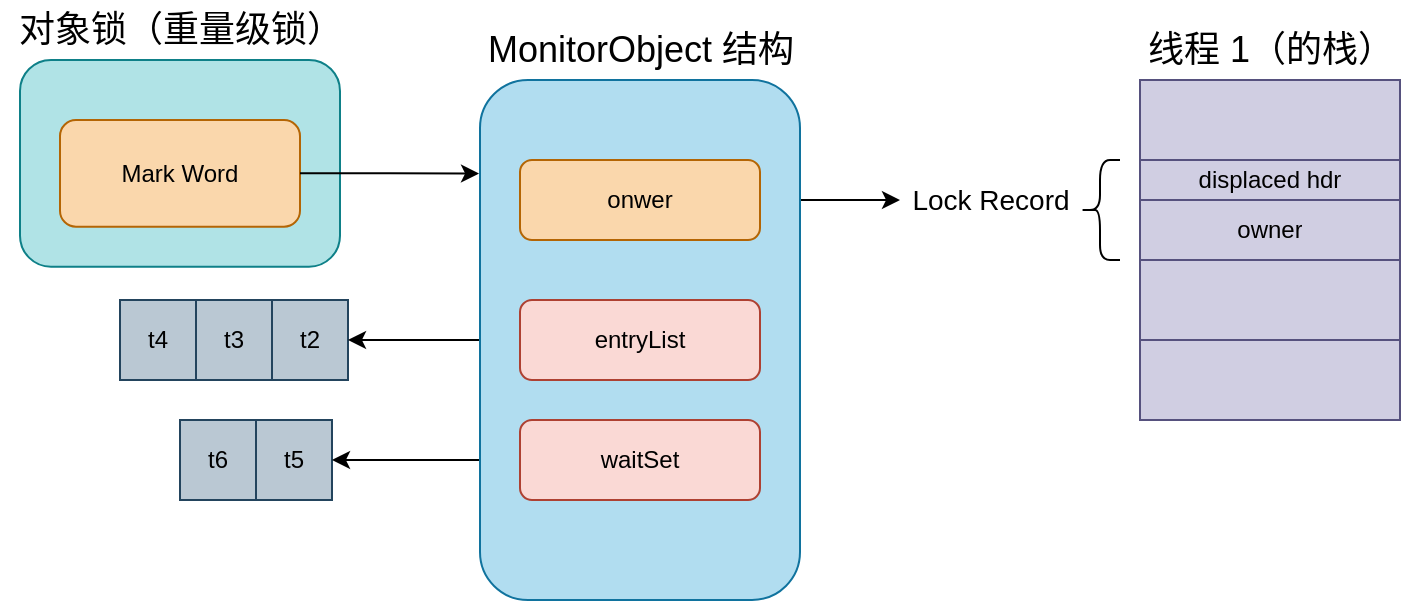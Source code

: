 <mxfile version="13.9.9" type="device"><diagram id="Q6DShFIp7_EKnKxk367i" name="第 1 页"><mxGraphModel dx="1038" dy="607" grid="1" gridSize="10" guides="0" tooltips="1" connect="1" arrows="1" fold="1" page="1" pageScale="1" pageWidth="827" pageHeight="1169" math="0" shadow="0"><root><mxCell id="0"/><mxCell id="1" parent="0"/><mxCell id="j8KPaKfwZ495YHeI99Ik-62" style="edgeStyle=orthogonalEdgeStyle;rounded=0;orthogonalLoop=1;jettySize=auto;html=1;fontSize=14;" edge="1" parent="1" source="j8KPaKfwZ495YHeI99Ik-6" target="j8KPaKfwZ495YHeI99Ik-61"><mxGeometry relative="1" as="geometry"/></mxCell><mxCell id="j8KPaKfwZ495YHeI99Ik-97" value="" style="group" vertex="1" connectable="0" parent="1"><mxGeometry x="570" y="220" width="255" height="200" as="geometry"/></mxCell><mxCell id="j8KPaKfwZ495YHeI99Ik-19" value="线程 1（的栈）" style="text;html=1;align=center;verticalAlign=middle;resizable=0;points=[];autosize=1;fontSize=18;" vertex="1" parent="j8KPaKfwZ495YHeI99Ik-97"><mxGeometry x="115" width="140" height="30" as="geometry"/></mxCell><mxCell id="j8KPaKfwZ495YHeI99Ik-25" value="" style="shape=table;html=1;whiteSpace=wrap;startSize=0;container=1;collapsible=0;childLayout=tableLayout;fillColor=#d0cee2;fontSize=18;strokeColor=#56517e;" vertex="1" parent="j8KPaKfwZ495YHeI99Ik-97"><mxGeometry x="120" y="30" width="130" height="170" as="geometry"/></mxCell><mxCell id="j8KPaKfwZ495YHeI99Ik-59" style="shape=partialRectangle;html=1;whiteSpace=wrap;collapsible=0;dropTarget=0;pointerEvents=0;fillColor=none;top=0;left=0;bottom=0;right=0;points=[[0,0.5],[1,0.5]];portConstraint=eastwest;" vertex="1" parent="j8KPaKfwZ495YHeI99Ik-25"><mxGeometry width="130" height="40" as="geometry"/></mxCell><mxCell id="j8KPaKfwZ495YHeI99Ik-60" style="shape=partialRectangle;html=1;whiteSpace=wrap;connectable=0;fillColor=none;top=0;left=0;bottom=0;right=0;overflow=hidden;" vertex="1" parent="j8KPaKfwZ495YHeI99Ik-59"><mxGeometry width="130" height="40" as="geometry"/></mxCell><mxCell id="j8KPaKfwZ495YHeI99Ik-57" style="shape=partialRectangle;html=1;whiteSpace=wrap;collapsible=0;dropTarget=0;pointerEvents=0;fillColor=none;top=0;left=0;bottom=0;right=0;points=[[0,0.5],[1,0.5]];portConstraint=eastwest;" vertex="1" parent="j8KPaKfwZ495YHeI99Ik-25"><mxGeometry y="40" width="130" height="20" as="geometry"/></mxCell><mxCell id="j8KPaKfwZ495YHeI99Ik-58" value="displaced hdr" style="shape=partialRectangle;html=1;whiteSpace=wrap;connectable=0;fillColor=none;top=0;left=0;bottom=0;right=0;overflow=hidden;" vertex="1" parent="j8KPaKfwZ495YHeI99Ik-57"><mxGeometry width="130" height="20" as="geometry"/></mxCell><mxCell id="j8KPaKfwZ495YHeI99Ik-55" style="shape=partialRectangle;html=1;whiteSpace=wrap;collapsible=0;dropTarget=0;pointerEvents=0;fillColor=none;top=0;left=0;bottom=0;right=0;points=[[0,0.5],[1,0.5]];portConstraint=eastwest;" vertex="1" parent="j8KPaKfwZ495YHeI99Ik-25"><mxGeometry y="60" width="130" height="30" as="geometry"/></mxCell><mxCell id="j8KPaKfwZ495YHeI99Ik-56" value="owner" style="shape=partialRectangle;html=1;whiteSpace=wrap;connectable=0;fillColor=none;top=0;left=0;bottom=0;right=0;overflow=hidden;" vertex="1" parent="j8KPaKfwZ495YHeI99Ik-55"><mxGeometry width="130" height="30" as="geometry"/></mxCell><mxCell id="j8KPaKfwZ495YHeI99Ik-53" style="shape=partialRectangle;html=1;whiteSpace=wrap;collapsible=0;dropTarget=0;pointerEvents=0;fillColor=none;top=0;left=0;bottom=0;right=0;points=[[0,0.5],[1,0.5]];portConstraint=eastwest;" vertex="1" parent="j8KPaKfwZ495YHeI99Ik-25"><mxGeometry y="90" width="130" height="40" as="geometry"/></mxCell><mxCell id="j8KPaKfwZ495YHeI99Ik-54" style="shape=partialRectangle;html=1;whiteSpace=wrap;connectable=0;fillColor=none;top=0;left=0;bottom=0;right=0;overflow=hidden;" vertex="1" parent="j8KPaKfwZ495YHeI99Ik-53"><mxGeometry width="130" height="40" as="geometry"/></mxCell><mxCell id="j8KPaKfwZ495YHeI99Ik-51" style="shape=partialRectangle;html=1;whiteSpace=wrap;collapsible=0;dropTarget=0;pointerEvents=0;fillColor=none;top=0;left=0;bottom=0;right=0;points=[[0,0.5],[1,0.5]];portConstraint=eastwest;" vertex="1" parent="j8KPaKfwZ495YHeI99Ik-25"><mxGeometry y="130" width="130" height="40" as="geometry"/></mxCell><mxCell id="j8KPaKfwZ495YHeI99Ik-52" style="shape=partialRectangle;html=1;whiteSpace=wrap;connectable=0;fillColor=none;top=0;left=0;bottom=0;right=0;overflow=hidden;" vertex="1" parent="j8KPaKfwZ495YHeI99Ik-51"><mxGeometry width="130" height="40" as="geometry"/></mxCell><mxCell id="j8KPaKfwZ495YHeI99Ik-61" value="Lock Record" style="text;html=1;align=center;verticalAlign=middle;resizable=0;points=[];autosize=1;fontSize=14;" vertex="1" parent="j8KPaKfwZ495YHeI99Ik-97"><mxGeometry y="80" width="90" height="20" as="geometry"/></mxCell><mxCell id="j8KPaKfwZ495YHeI99Ik-63" value="" style="shape=curlyBracket;whiteSpace=wrap;html=1;rounded=1;fillColor=#80FF00;fontSize=14;" vertex="1" parent="j8KPaKfwZ495YHeI99Ik-97"><mxGeometry x="90" y="70" width="20" height="50" as="geometry"/></mxCell><mxCell id="j8KPaKfwZ495YHeI99Ik-99" value="" style="group" vertex="1" connectable="0" parent="1"><mxGeometry x="180" y="220" width="345" height="290" as="geometry"/></mxCell><mxCell id="j8KPaKfwZ495YHeI99Ik-66" value="" style="shape=table;html=1;whiteSpace=wrap;startSize=0;container=1;collapsible=0;childLayout=tableLayout;fillColor=#bac8d3;fontSize=14;strokeColor=#23445d;" vertex="1" parent="j8KPaKfwZ495YHeI99Ik-99"><mxGeometry y="140" width="114" height="40" as="geometry"/></mxCell><mxCell id="j8KPaKfwZ495YHeI99Ik-71" value="" style="shape=partialRectangle;html=1;whiteSpace=wrap;collapsible=0;dropTarget=0;pointerEvents=0;fillColor=none;top=0;left=0;bottom=0;right=0;points=[[0,0.5],[1,0.5]];portConstraint=eastwest;" vertex="1" parent="j8KPaKfwZ495YHeI99Ik-66"><mxGeometry width="114" height="40" as="geometry"/></mxCell><mxCell id="j8KPaKfwZ495YHeI99Ik-84" value="t4" style="shape=partialRectangle;html=1;whiteSpace=wrap;connectable=0;fillColor=none;top=0;left=0;bottom=0;right=0;overflow=hidden;" vertex="1" parent="j8KPaKfwZ495YHeI99Ik-71"><mxGeometry width="38" height="40" as="geometry"/></mxCell><mxCell id="j8KPaKfwZ495YHeI99Ik-83" value="t3" style="shape=partialRectangle;html=1;whiteSpace=wrap;connectable=0;fillColor=none;top=0;left=0;bottom=0;right=0;overflow=hidden;" vertex="1" parent="j8KPaKfwZ495YHeI99Ik-71"><mxGeometry x="38" width="38" height="40" as="geometry"/></mxCell><mxCell id="j8KPaKfwZ495YHeI99Ik-72" value="t2" style="shape=partialRectangle;html=1;whiteSpace=wrap;connectable=0;fillColor=none;top=0;left=0;bottom=0;right=0;overflow=hidden;" vertex="1" parent="j8KPaKfwZ495YHeI99Ik-71"><mxGeometry x="76" width="38" height="40" as="geometry"/></mxCell><mxCell id="j8KPaKfwZ495YHeI99Ik-85" style="edgeStyle=orthogonalEdgeStyle;rounded=0;orthogonalLoop=1;jettySize=auto;html=1;fontSize=14;" edge="1" parent="j8KPaKfwZ495YHeI99Ik-99" source="j8KPaKfwZ495YHeI99Ik-7" target="j8KPaKfwZ495YHeI99Ik-71"><mxGeometry relative="1" as="geometry"/></mxCell><mxCell id="j8KPaKfwZ495YHeI99Ik-91" value="" style="shape=table;html=1;whiteSpace=wrap;startSize=0;container=1;collapsible=0;childLayout=tableLayout;fillColor=#bac8d3;fontSize=14;strokeColor=#23445d;" vertex="1" parent="j8KPaKfwZ495YHeI99Ik-99"><mxGeometry x="30" y="200" width="76" height="40" as="geometry"/></mxCell><mxCell id="j8KPaKfwZ495YHeI99Ik-92" value="" style="shape=partialRectangle;html=1;whiteSpace=wrap;collapsible=0;dropTarget=0;pointerEvents=0;fillColor=none;top=0;left=0;bottom=0;right=0;points=[[0,0.5],[1,0.5]];portConstraint=eastwest;" vertex="1" parent="j8KPaKfwZ495YHeI99Ik-91"><mxGeometry width="76" height="40" as="geometry"/></mxCell><mxCell id="j8KPaKfwZ495YHeI99Ik-94" value="t6" style="shape=partialRectangle;html=1;whiteSpace=wrap;connectable=0;fillColor=none;top=0;left=0;bottom=0;right=0;overflow=hidden;" vertex="1" parent="j8KPaKfwZ495YHeI99Ik-92"><mxGeometry width="38" height="40" as="geometry"/></mxCell><mxCell id="j8KPaKfwZ495YHeI99Ik-95" value="t5" style="shape=partialRectangle;html=1;whiteSpace=wrap;connectable=0;fillColor=none;top=0;left=0;bottom=0;right=0;overflow=hidden;" vertex="1" parent="j8KPaKfwZ495YHeI99Ik-92"><mxGeometry x="38" width="38" height="40" as="geometry"/></mxCell><mxCell id="j8KPaKfwZ495YHeI99Ik-96" style="edgeStyle=orthogonalEdgeStyle;rounded=0;orthogonalLoop=1;jettySize=auto;html=1;fontSize=14;" edge="1" parent="j8KPaKfwZ495YHeI99Ik-99" source="j8KPaKfwZ495YHeI99Ik-8" target="j8KPaKfwZ495YHeI99Ik-92"><mxGeometry relative="1" as="geometry"/></mxCell><mxCell id="j8KPaKfwZ495YHeI99Ik-21" value="MonitorObject 结构" style="text;html=1;align=center;verticalAlign=middle;resizable=0;points=[];autosize=1;fontSize=18;" vertex="1" parent="j8KPaKfwZ495YHeI99Ik-99"><mxGeometry x="175" width="170" height="30" as="geometry"/></mxCell><mxCell id="j8KPaKfwZ495YHeI99Ik-2" value="" style="rounded=1;whiteSpace=wrap;html=1;fillColor=#b1ddf0;strokeColor=#10739e;" vertex="1" parent="j8KPaKfwZ495YHeI99Ik-99"><mxGeometry x="180" y="30" width="160" height="260" as="geometry"/></mxCell><mxCell id="j8KPaKfwZ495YHeI99Ik-8" value="waitSet" style="rounded=1;whiteSpace=wrap;html=1;fillColor=#fad9d5;strokeColor=#ae4132;" vertex="1" parent="j8KPaKfwZ495YHeI99Ik-99"><mxGeometry x="200" y="200" width="120" height="40" as="geometry"/></mxCell><mxCell id="j8KPaKfwZ495YHeI99Ik-7" value="entryList" style="rounded=1;whiteSpace=wrap;html=1;fillColor=#fad9d5;strokeColor=#ae4132;" vertex="1" parent="j8KPaKfwZ495YHeI99Ik-99"><mxGeometry x="200" y="140" width="120" height="40" as="geometry"/></mxCell><mxCell id="j8KPaKfwZ495YHeI99Ik-6" value="onwer" style="rounded=1;whiteSpace=wrap;html=1;fillColor=#fad7ac;strokeColor=#b46504;" vertex="1" parent="j8KPaKfwZ495YHeI99Ik-99"><mxGeometry x="200" y="70" width="120" height="40" as="geometry"/></mxCell><mxCell id="j8KPaKfwZ495YHeI99Ik-100" value="" style="group" vertex="1" connectable="0" parent="j8KPaKfwZ495YHeI99Ik-99"><mxGeometry x="-60" y="-10" width="180" height="133.34" as="geometry"/></mxCell><mxCell id="j8KPaKfwZ495YHeI99Ik-20" value="对象锁（重量级锁）" style="text;html=1;align=center;verticalAlign=middle;resizable=0;points=[];autosize=1;fontSize=18;" vertex="1" parent="j8KPaKfwZ495YHeI99Ik-100"><mxGeometry width="180" height="30" as="geometry"/></mxCell><mxCell id="j8KPaKfwZ495YHeI99Ik-4" value="" style="rounded=1;whiteSpace=wrap;html=1;fillColor=#b0e3e6;strokeColor=#0e8088;" vertex="1" parent="j8KPaKfwZ495YHeI99Ik-100"><mxGeometry x="10" y="30" width="160" height="103.34" as="geometry"/></mxCell><mxCell id="j8KPaKfwZ495YHeI99Ik-5" value="Mark Word" style="rounded=1;whiteSpace=wrap;html=1;fillColor=#fad7ac;strokeColor=#b46504;" vertex="1" parent="j8KPaKfwZ495YHeI99Ik-100"><mxGeometry x="30" y="60" width="120" height="53.33" as="geometry"/></mxCell><mxCell id="j8KPaKfwZ495YHeI99Ik-65" style="edgeStyle=orthogonalEdgeStyle;rounded=0;orthogonalLoop=1;jettySize=auto;html=1;entryX=-0.003;entryY=0.18;entryDx=0;entryDy=0;entryPerimeter=0;fontSize=14;" edge="1" parent="j8KPaKfwZ495YHeI99Ik-99" source="j8KPaKfwZ495YHeI99Ik-5" target="j8KPaKfwZ495YHeI99Ik-2"><mxGeometry relative="1" as="geometry"/></mxCell></root></mxGraphModel></diagram></mxfile>